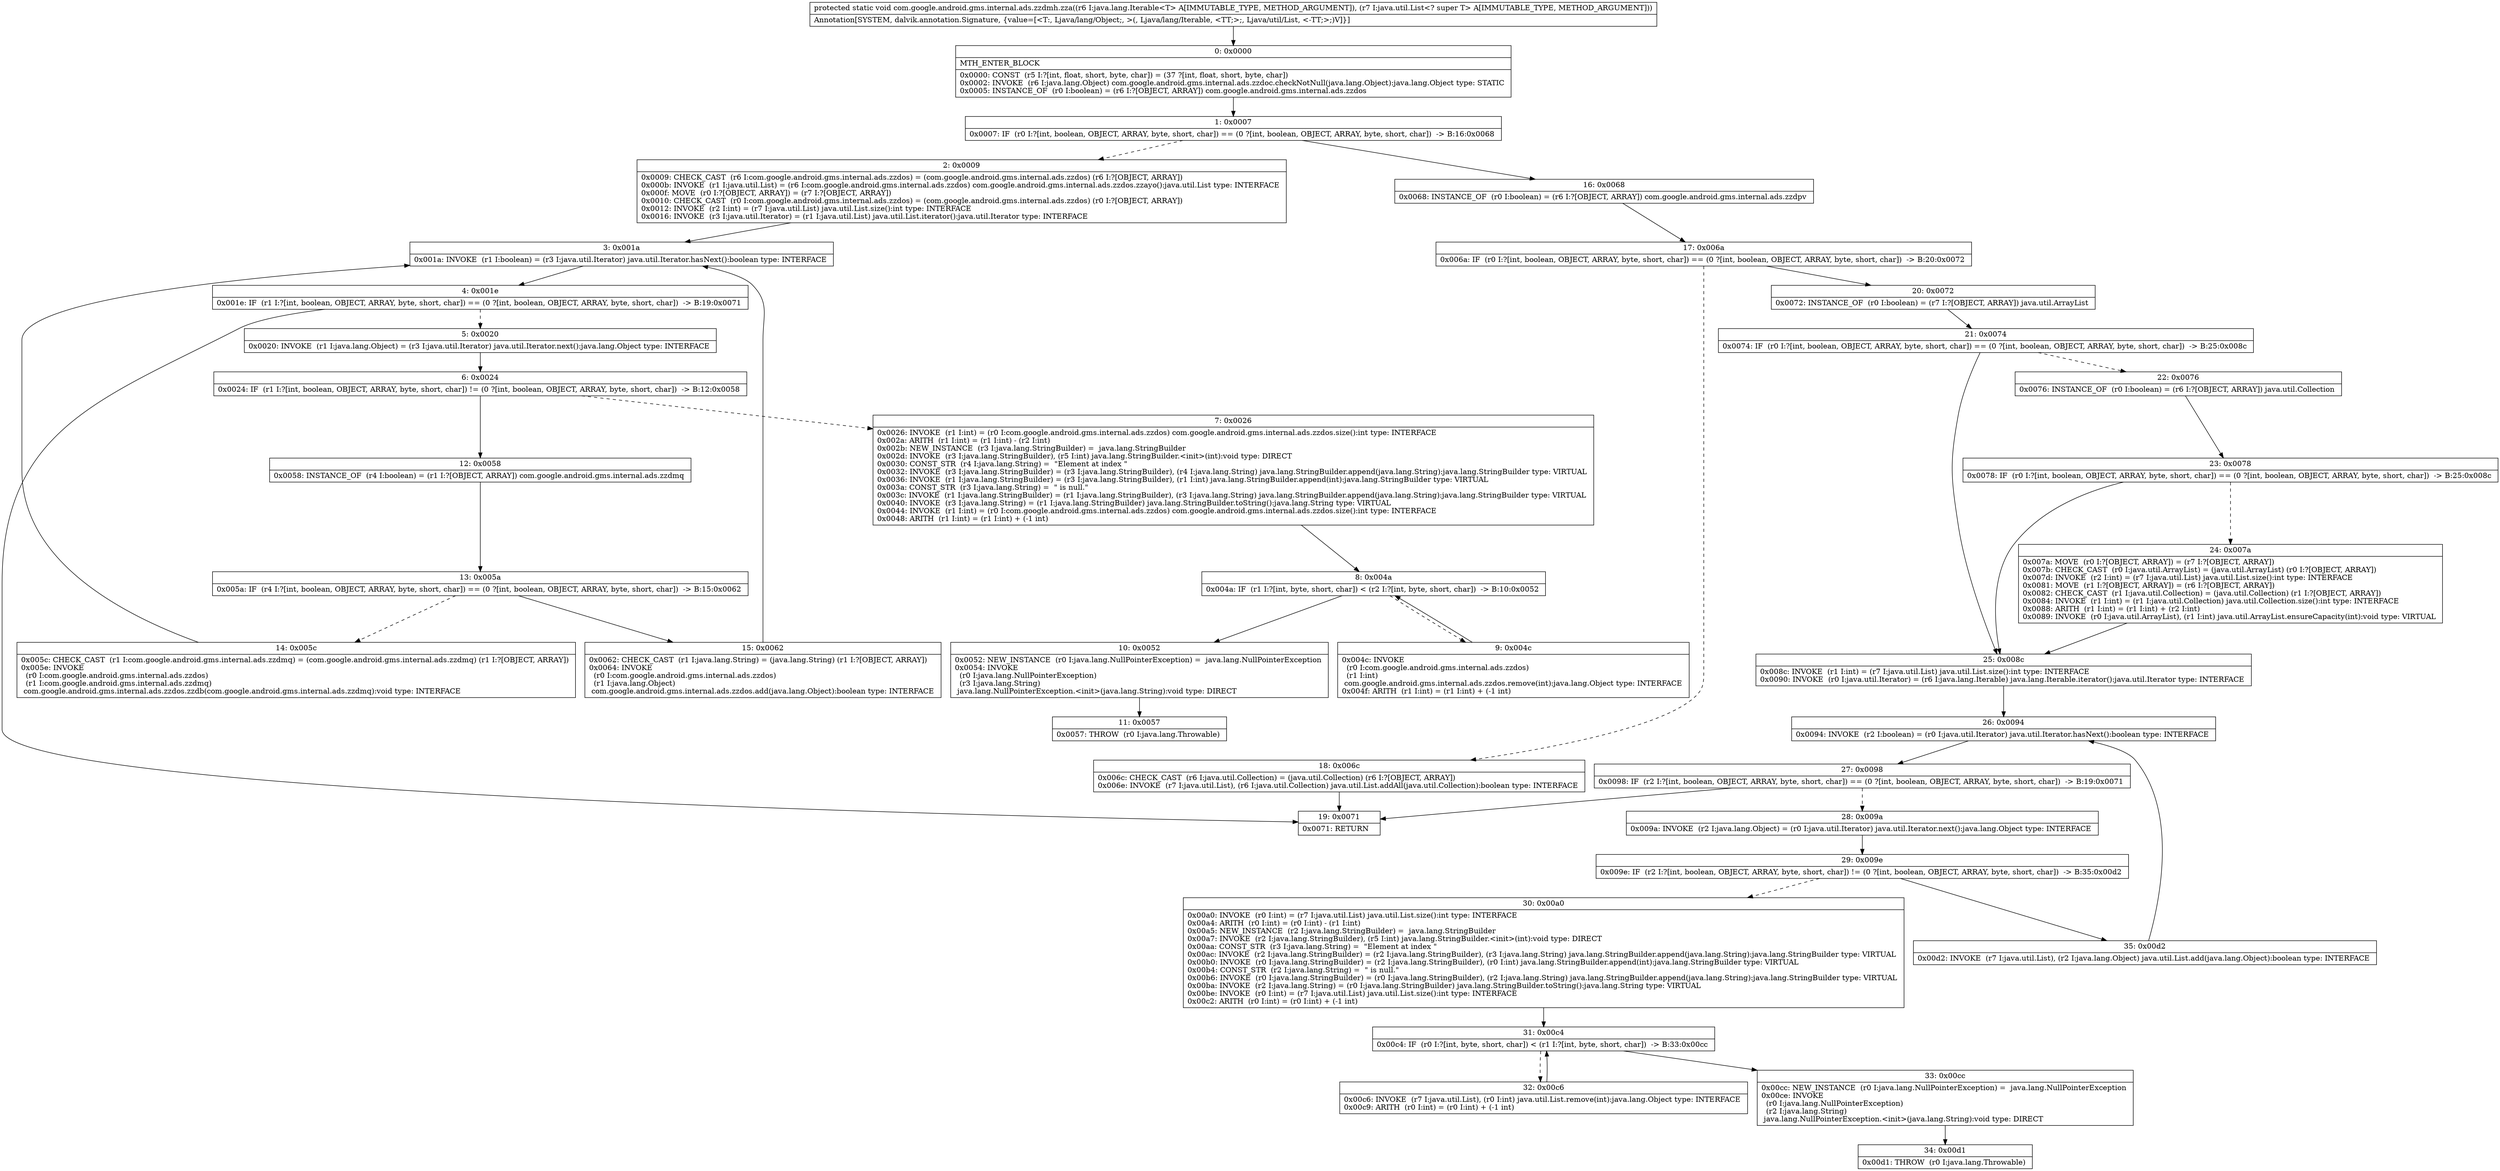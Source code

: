 digraph "CFG forcom.google.android.gms.internal.ads.zzdmh.zza(Ljava\/lang\/Iterable;Ljava\/util\/List;)V" {
Node_0 [shape=record,label="{0\:\ 0x0000|MTH_ENTER_BLOCK\l|0x0000: CONST  (r5 I:?[int, float, short, byte, char]) = (37 ?[int, float, short, byte, char]) \l0x0002: INVOKE  (r6 I:java.lang.Object) com.google.android.gms.internal.ads.zzdoc.checkNotNull(java.lang.Object):java.lang.Object type: STATIC \l0x0005: INSTANCE_OF  (r0 I:boolean) = (r6 I:?[OBJECT, ARRAY]) com.google.android.gms.internal.ads.zzdos \l}"];
Node_1 [shape=record,label="{1\:\ 0x0007|0x0007: IF  (r0 I:?[int, boolean, OBJECT, ARRAY, byte, short, char]) == (0 ?[int, boolean, OBJECT, ARRAY, byte, short, char])  \-\> B:16:0x0068 \l}"];
Node_2 [shape=record,label="{2\:\ 0x0009|0x0009: CHECK_CAST  (r6 I:com.google.android.gms.internal.ads.zzdos) = (com.google.android.gms.internal.ads.zzdos) (r6 I:?[OBJECT, ARRAY]) \l0x000b: INVOKE  (r1 I:java.util.List) = (r6 I:com.google.android.gms.internal.ads.zzdos) com.google.android.gms.internal.ads.zzdos.zzayo():java.util.List type: INTERFACE \l0x000f: MOVE  (r0 I:?[OBJECT, ARRAY]) = (r7 I:?[OBJECT, ARRAY]) \l0x0010: CHECK_CAST  (r0 I:com.google.android.gms.internal.ads.zzdos) = (com.google.android.gms.internal.ads.zzdos) (r0 I:?[OBJECT, ARRAY]) \l0x0012: INVOKE  (r2 I:int) = (r7 I:java.util.List) java.util.List.size():int type: INTERFACE \l0x0016: INVOKE  (r3 I:java.util.Iterator) = (r1 I:java.util.List) java.util.List.iterator():java.util.Iterator type: INTERFACE \l}"];
Node_3 [shape=record,label="{3\:\ 0x001a|0x001a: INVOKE  (r1 I:boolean) = (r3 I:java.util.Iterator) java.util.Iterator.hasNext():boolean type: INTERFACE \l}"];
Node_4 [shape=record,label="{4\:\ 0x001e|0x001e: IF  (r1 I:?[int, boolean, OBJECT, ARRAY, byte, short, char]) == (0 ?[int, boolean, OBJECT, ARRAY, byte, short, char])  \-\> B:19:0x0071 \l}"];
Node_5 [shape=record,label="{5\:\ 0x0020|0x0020: INVOKE  (r1 I:java.lang.Object) = (r3 I:java.util.Iterator) java.util.Iterator.next():java.lang.Object type: INTERFACE \l}"];
Node_6 [shape=record,label="{6\:\ 0x0024|0x0024: IF  (r1 I:?[int, boolean, OBJECT, ARRAY, byte, short, char]) != (0 ?[int, boolean, OBJECT, ARRAY, byte, short, char])  \-\> B:12:0x0058 \l}"];
Node_7 [shape=record,label="{7\:\ 0x0026|0x0026: INVOKE  (r1 I:int) = (r0 I:com.google.android.gms.internal.ads.zzdos) com.google.android.gms.internal.ads.zzdos.size():int type: INTERFACE \l0x002a: ARITH  (r1 I:int) = (r1 I:int) \- (r2 I:int) \l0x002b: NEW_INSTANCE  (r3 I:java.lang.StringBuilder) =  java.lang.StringBuilder \l0x002d: INVOKE  (r3 I:java.lang.StringBuilder), (r5 I:int) java.lang.StringBuilder.\<init\>(int):void type: DIRECT \l0x0030: CONST_STR  (r4 I:java.lang.String) =  \"Element at index \" \l0x0032: INVOKE  (r3 I:java.lang.StringBuilder) = (r3 I:java.lang.StringBuilder), (r4 I:java.lang.String) java.lang.StringBuilder.append(java.lang.String):java.lang.StringBuilder type: VIRTUAL \l0x0036: INVOKE  (r1 I:java.lang.StringBuilder) = (r3 I:java.lang.StringBuilder), (r1 I:int) java.lang.StringBuilder.append(int):java.lang.StringBuilder type: VIRTUAL \l0x003a: CONST_STR  (r3 I:java.lang.String) =  \" is null.\" \l0x003c: INVOKE  (r1 I:java.lang.StringBuilder) = (r1 I:java.lang.StringBuilder), (r3 I:java.lang.String) java.lang.StringBuilder.append(java.lang.String):java.lang.StringBuilder type: VIRTUAL \l0x0040: INVOKE  (r3 I:java.lang.String) = (r1 I:java.lang.StringBuilder) java.lang.StringBuilder.toString():java.lang.String type: VIRTUAL \l0x0044: INVOKE  (r1 I:int) = (r0 I:com.google.android.gms.internal.ads.zzdos) com.google.android.gms.internal.ads.zzdos.size():int type: INTERFACE \l0x0048: ARITH  (r1 I:int) = (r1 I:int) + (\-1 int) \l}"];
Node_8 [shape=record,label="{8\:\ 0x004a|0x004a: IF  (r1 I:?[int, byte, short, char]) \< (r2 I:?[int, byte, short, char])  \-\> B:10:0x0052 \l}"];
Node_9 [shape=record,label="{9\:\ 0x004c|0x004c: INVOKE  \l  (r0 I:com.google.android.gms.internal.ads.zzdos)\l  (r1 I:int)\l com.google.android.gms.internal.ads.zzdos.remove(int):java.lang.Object type: INTERFACE \l0x004f: ARITH  (r1 I:int) = (r1 I:int) + (\-1 int) \l}"];
Node_10 [shape=record,label="{10\:\ 0x0052|0x0052: NEW_INSTANCE  (r0 I:java.lang.NullPointerException) =  java.lang.NullPointerException \l0x0054: INVOKE  \l  (r0 I:java.lang.NullPointerException)\l  (r3 I:java.lang.String)\l java.lang.NullPointerException.\<init\>(java.lang.String):void type: DIRECT \l}"];
Node_11 [shape=record,label="{11\:\ 0x0057|0x0057: THROW  (r0 I:java.lang.Throwable) \l}"];
Node_12 [shape=record,label="{12\:\ 0x0058|0x0058: INSTANCE_OF  (r4 I:boolean) = (r1 I:?[OBJECT, ARRAY]) com.google.android.gms.internal.ads.zzdmq \l}"];
Node_13 [shape=record,label="{13\:\ 0x005a|0x005a: IF  (r4 I:?[int, boolean, OBJECT, ARRAY, byte, short, char]) == (0 ?[int, boolean, OBJECT, ARRAY, byte, short, char])  \-\> B:15:0x0062 \l}"];
Node_14 [shape=record,label="{14\:\ 0x005c|0x005c: CHECK_CAST  (r1 I:com.google.android.gms.internal.ads.zzdmq) = (com.google.android.gms.internal.ads.zzdmq) (r1 I:?[OBJECT, ARRAY]) \l0x005e: INVOKE  \l  (r0 I:com.google.android.gms.internal.ads.zzdos)\l  (r1 I:com.google.android.gms.internal.ads.zzdmq)\l com.google.android.gms.internal.ads.zzdos.zzdb(com.google.android.gms.internal.ads.zzdmq):void type: INTERFACE \l}"];
Node_15 [shape=record,label="{15\:\ 0x0062|0x0062: CHECK_CAST  (r1 I:java.lang.String) = (java.lang.String) (r1 I:?[OBJECT, ARRAY]) \l0x0064: INVOKE  \l  (r0 I:com.google.android.gms.internal.ads.zzdos)\l  (r1 I:java.lang.Object)\l com.google.android.gms.internal.ads.zzdos.add(java.lang.Object):boolean type: INTERFACE \l}"];
Node_16 [shape=record,label="{16\:\ 0x0068|0x0068: INSTANCE_OF  (r0 I:boolean) = (r6 I:?[OBJECT, ARRAY]) com.google.android.gms.internal.ads.zzdpv \l}"];
Node_17 [shape=record,label="{17\:\ 0x006a|0x006a: IF  (r0 I:?[int, boolean, OBJECT, ARRAY, byte, short, char]) == (0 ?[int, boolean, OBJECT, ARRAY, byte, short, char])  \-\> B:20:0x0072 \l}"];
Node_18 [shape=record,label="{18\:\ 0x006c|0x006c: CHECK_CAST  (r6 I:java.util.Collection) = (java.util.Collection) (r6 I:?[OBJECT, ARRAY]) \l0x006e: INVOKE  (r7 I:java.util.List), (r6 I:java.util.Collection) java.util.List.addAll(java.util.Collection):boolean type: INTERFACE \l}"];
Node_19 [shape=record,label="{19\:\ 0x0071|0x0071: RETURN   \l}"];
Node_20 [shape=record,label="{20\:\ 0x0072|0x0072: INSTANCE_OF  (r0 I:boolean) = (r7 I:?[OBJECT, ARRAY]) java.util.ArrayList \l}"];
Node_21 [shape=record,label="{21\:\ 0x0074|0x0074: IF  (r0 I:?[int, boolean, OBJECT, ARRAY, byte, short, char]) == (0 ?[int, boolean, OBJECT, ARRAY, byte, short, char])  \-\> B:25:0x008c \l}"];
Node_22 [shape=record,label="{22\:\ 0x0076|0x0076: INSTANCE_OF  (r0 I:boolean) = (r6 I:?[OBJECT, ARRAY]) java.util.Collection \l}"];
Node_23 [shape=record,label="{23\:\ 0x0078|0x0078: IF  (r0 I:?[int, boolean, OBJECT, ARRAY, byte, short, char]) == (0 ?[int, boolean, OBJECT, ARRAY, byte, short, char])  \-\> B:25:0x008c \l}"];
Node_24 [shape=record,label="{24\:\ 0x007a|0x007a: MOVE  (r0 I:?[OBJECT, ARRAY]) = (r7 I:?[OBJECT, ARRAY]) \l0x007b: CHECK_CAST  (r0 I:java.util.ArrayList) = (java.util.ArrayList) (r0 I:?[OBJECT, ARRAY]) \l0x007d: INVOKE  (r2 I:int) = (r7 I:java.util.List) java.util.List.size():int type: INTERFACE \l0x0081: MOVE  (r1 I:?[OBJECT, ARRAY]) = (r6 I:?[OBJECT, ARRAY]) \l0x0082: CHECK_CAST  (r1 I:java.util.Collection) = (java.util.Collection) (r1 I:?[OBJECT, ARRAY]) \l0x0084: INVOKE  (r1 I:int) = (r1 I:java.util.Collection) java.util.Collection.size():int type: INTERFACE \l0x0088: ARITH  (r1 I:int) = (r1 I:int) + (r2 I:int) \l0x0089: INVOKE  (r0 I:java.util.ArrayList), (r1 I:int) java.util.ArrayList.ensureCapacity(int):void type: VIRTUAL \l}"];
Node_25 [shape=record,label="{25\:\ 0x008c|0x008c: INVOKE  (r1 I:int) = (r7 I:java.util.List) java.util.List.size():int type: INTERFACE \l0x0090: INVOKE  (r0 I:java.util.Iterator) = (r6 I:java.lang.Iterable) java.lang.Iterable.iterator():java.util.Iterator type: INTERFACE \l}"];
Node_26 [shape=record,label="{26\:\ 0x0094|0x0094: INVOKE  (r2 I:boolean) = (r0 I:java.util.Iterator) java.util.Iterator.hasNext():boolean type: INTERFACE \l}"];
Node_27 [shape=record,label="{27\:\ 0x0098|0x0098: IF  (r2 I:?[int, boolean, OBJECT, ARRAY, byte, short, char]) == (0 ?[int, boolean, OBJECT, ARRAY, byte, short, char])  \-\> B:19:0x0071 \l}"];
Node_28 [shape=record,label="{28\:\ 0x009a|0x009a: INVOKE  (r2 I:java.lang.Object) = (r0 I:java.util.Iterator) java.util.Iterator.next():java.lang.Object type: INTERFACE \l}"];
Node_29 [shape=record,label="{29\:\ 0x009e|0x009e: IF  (r2 I:?[int, boolean, OBJECT, ARRAY, byte, short, char]) != (0 ?[int, boolean, OBJECT, ARRAY, byte, short, char])  \-\> B:35:0x00d2 \l}"];
Node_30 [shape=record,label="{30\:\ 0x00a0|0x00a0: INVOKE  (r0 I:int) = (r7 I:java.util.List) java.util.List.size():int type: INTERFACE \l0x00a4: ARITH  (r0 I:int) = (r0 I:int) \- (r1 I:int) \l0x00a5: NEW_INSTANCE  (r2 I:java.lang.StringBuilder) =  java.lang.StringBuilder \l0x00a7: INVOKE  (r2 I:java.lang.StringBuilder), (r5 I:int) java.lang.StringBuilder.\<init\>(int):void type: DIRECT \l0x00aa: CONST_STR  (r3 I:java.lang.String) =  \"Element at index \" \l0x00ac: INVOKE  (r2 I:java.lang.StringBuilder) = (r2 I:java.lang.StringBuilder), (r3 I:java.lang.String) java.lang.StringBuilder.append(java.lang.String):java.lang.StringBuilder type: VIRTUAL \l0x00b0: INVOKE  (r0 I:java.lang.StringBuilder) = (r2 I:java.lang.StringBuilder), (r0 I:int) java.lang.StringBuilder.append(int):java.lang.StringBuilder type: VIRTUAL \l0x00b4: CONST_STR  (r2 I:java.lang.String) =  \" is null.\" \l0x00b6: INVOKE  (r0 I:java.lang.StringBuilder) = (r0 I:java.lang.StringBuilder), (r2 I:java.lang.String) java.lang.StringBuilder.append(java.lang.String):java.lang.StringBuilder type: VIRTUAL \l0x00ba: INVOKE  (r2 I:java.lang.String) = (r0 I:java.lang.StringBuilder) java.lang.StringBuilder.toString():java.lang.String type: VIRTUAL \l0x00be: INVOKE  (r0 I:int) = (r7 I:java.util.List) java.util.List.size():int type: INTERFACE \l0x00c2: ARITH  (r0 I:int) = (r0 I:int) + (\-1 int) \l}"];
Node_31 [shape=record,label="{31\:\ 0x00c4|0x00c4: IF  (r0 I:?[int, byte, short, char]) \< (r1 I:?[int, byte, short, char])  \-\> B:33:0x00cc \l}"];
Node_32 [shape=record,label="{32\:\ 0x00c6|0x00c6: INVOKE  (r7 I:java.util.List), (r0 I:int) java.util.List.remove(int):java.lang.Object type: INTERFACE \l0x00c9: ARITH  (r0 I:int) = (r0 I:int) + (\-1 int) \l}"];
Node_33 [shape=record,label="{33\:\ 0x00cc|0x00cc: NEW_INSTANCE  (r0 I:java.lang.NullPointerException) =  java.lang.NullPointerException \l0x00ce: INVOKE  \l  (r0 I:java.lang.NullPointerException)\l  (r2 I:java.lang.String)\l java.lang.NullPointerException.\<init\>(java.lang.String):void type: DIRECT \l}"];
Node_34 [shape=record,label="{34\:\ 0x00d1|0x00d1: THROW  (r0 I:java.lang.Throwable) \l}"];
Node_35 [shape=record,label="{35\:\ 0x00d2|0x00d2: INVOKE  (r7 I:java.util.List), (r2 I:java.lang.Object) java.util.List.add(java.lang.Object):boolean type: INTERFACE \l}"];
MethodNode[shape=record,label="{protected static void com.google.android.gms.internal.ads.zzdmh.zza((r6 I:java.lang.Iterable\<T\> A[IMMUTABLE_TYPE, METHOD_ARGUMENT]), (r7 I:java.util.List\<? super T\> A[IMMUTABLE_TYPE, METHOD_ARGUMENT]))  | Annotation[SYSTEM, dalvik.annotation.Signature, \{value=[\<T:, Ljava\/lang\/Object;, \>(, Ljava\/lang\/Iterable, \<TT;\>;, Ljava\/util\/List, \<\-TT;\>;)V]\}]\l}"];
MethodNode -> Node_0;
Node_0 -> Node_1;
Node_1 -> Node_2[style=dashed];
Node_1 -> Node_16;
Node_2 -> Node_3;
Node_3 -> Node_4;
Node_4 -> Node_5[style=dashed];
Node_4 -> Node_19;
Node_5 -> Node_6;
Node_6 -> Node_7[style=dashed];
Node_6 -> Node_12;
Node_7 -> Node_8;
Node_8 -> Node_9[style=dashed];
Node_8 -> Node_10;
Node_9 -> Node_8;
Node_10 -> Node_11;
Node_12 -> Node_13;
Node_13 -> Node_14[style=dashed];
Node_13 -> Node_15;
Node_14 -> Node_3;
Node_15 -> Node_3;
Node_16 -> Node_17;
Node_17 -> Node_18[style=dashed];
Node_17 -> Node_20;
Node_18 -> Node_19;
Node_20 -> Node_21;
Node_21 -> Node_22[style=dashed];
Node_21 -> Node_25;
Node_22 -> Node_23;
Node_23 -> Node_24[style=dashed];
Node_23 -> Node_25;
Node_24 -> Node_25;
Node_25 -> Node_26;
Node_26 -> Node_27;
Node_27 -> Node_19;
Node_27 -> Node_28[style=dashed];
Node_28 -> Node_29;
Node_29 -> Node_30[style=dashed];
Node_29 -> Node_35;
Node_30 -> Node_31;
Node_31 -> Node_32[style=dashed];
Node_31 -> Node_33;
Node_32 -> Node_31;
Node_33 -> Node_34;
Node_35 -> Node_26;
}

